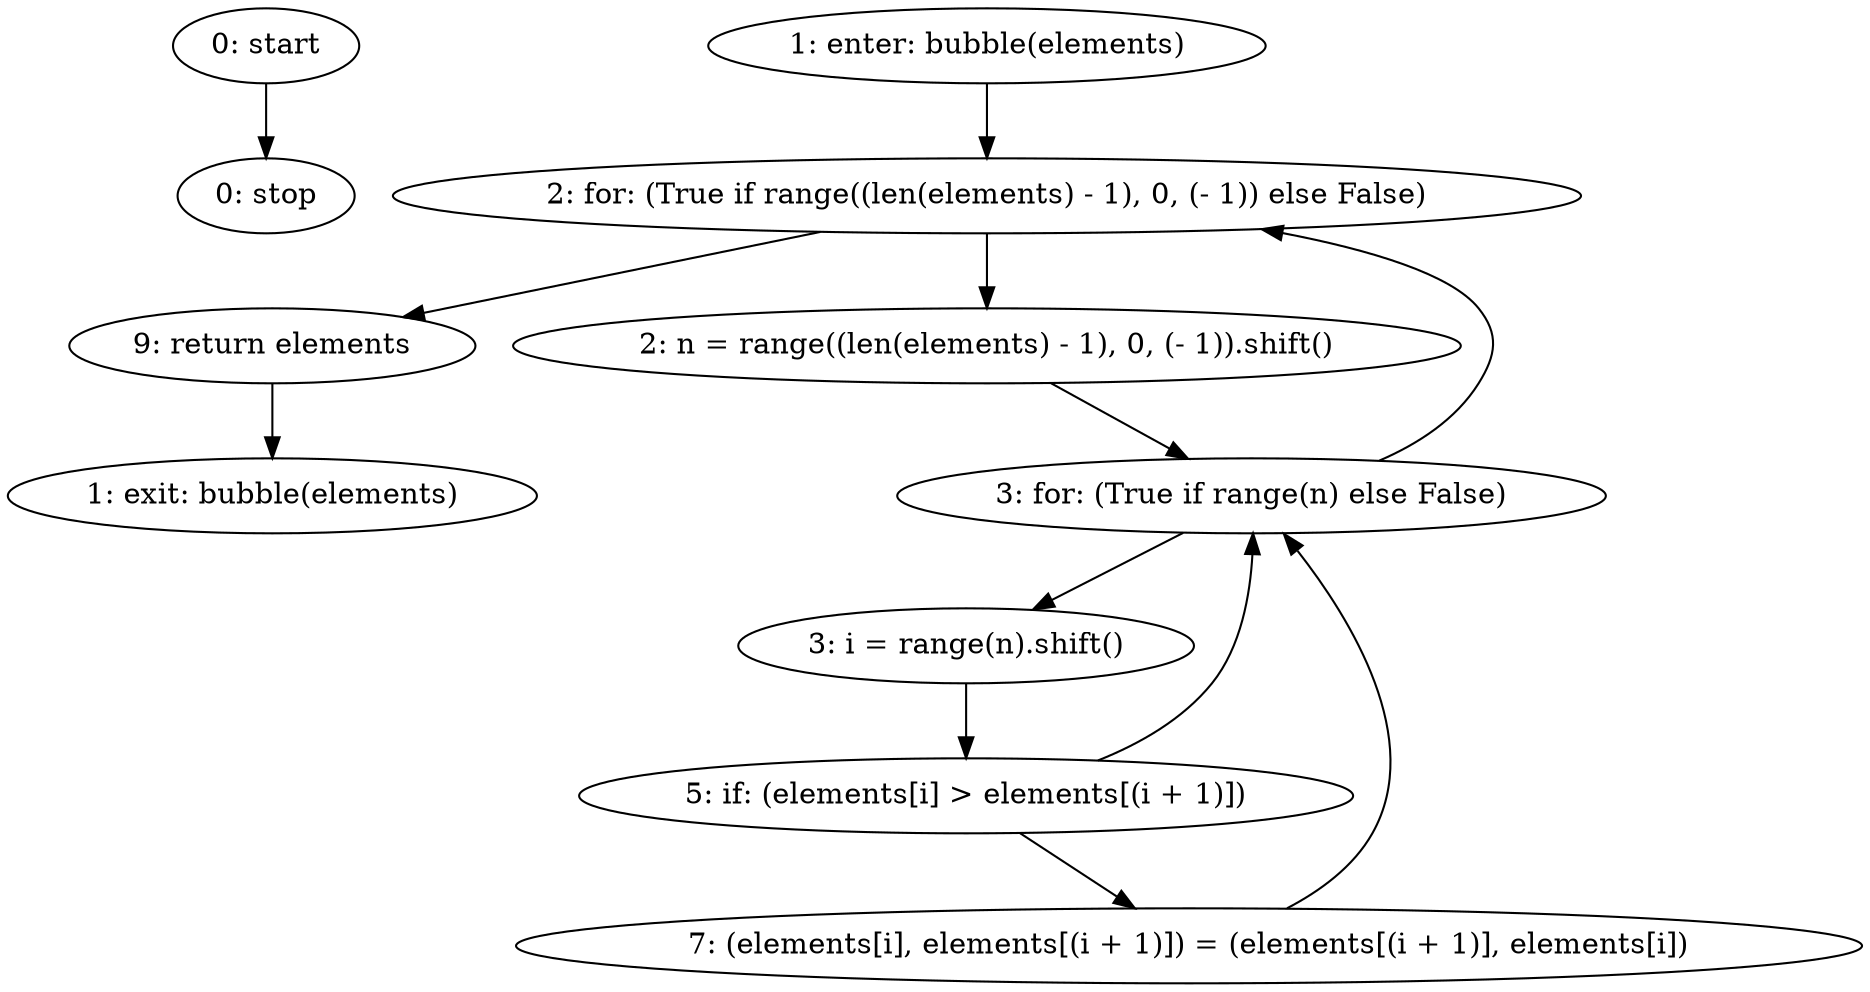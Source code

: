 strict digraph "" {
	node [label="\N"];
	0	[label="0: start"];
	10	[label="0: stop"];
	0 -> 10;
	1	[label="1: enter: bubble(elements)"];
	3	[label="2: for: (True if range((len(elements) - 1), 0, (- 1)) else False)"];
	1 -> 3;
	9	[label="9: return elements"];
	3 -> 9;
	4	[label="2: n = range((len(elements) - 1), 0, (- 1)).shift()"];
	3 -> 4;
	2	[label="1: exit: bubble(elements)"];
	9 -> 2;
	5	[label="3: for: (True if range(n) else False)"];
	4 -> 5;
	5 -> 3;
	6	[label="3: i = range(n).shift()"];
	5 -> 6;
	7	[label="5: if: (elements[i] > elements[(i + 1)])"];
	6 -> 7;
	8	[label="7: (elements[i], elements[(i + 1)]) = (elements[(i + 1)], elements[i])"];
	8 -> 5;
	7 -> 5;
	7 -> 8;
}
